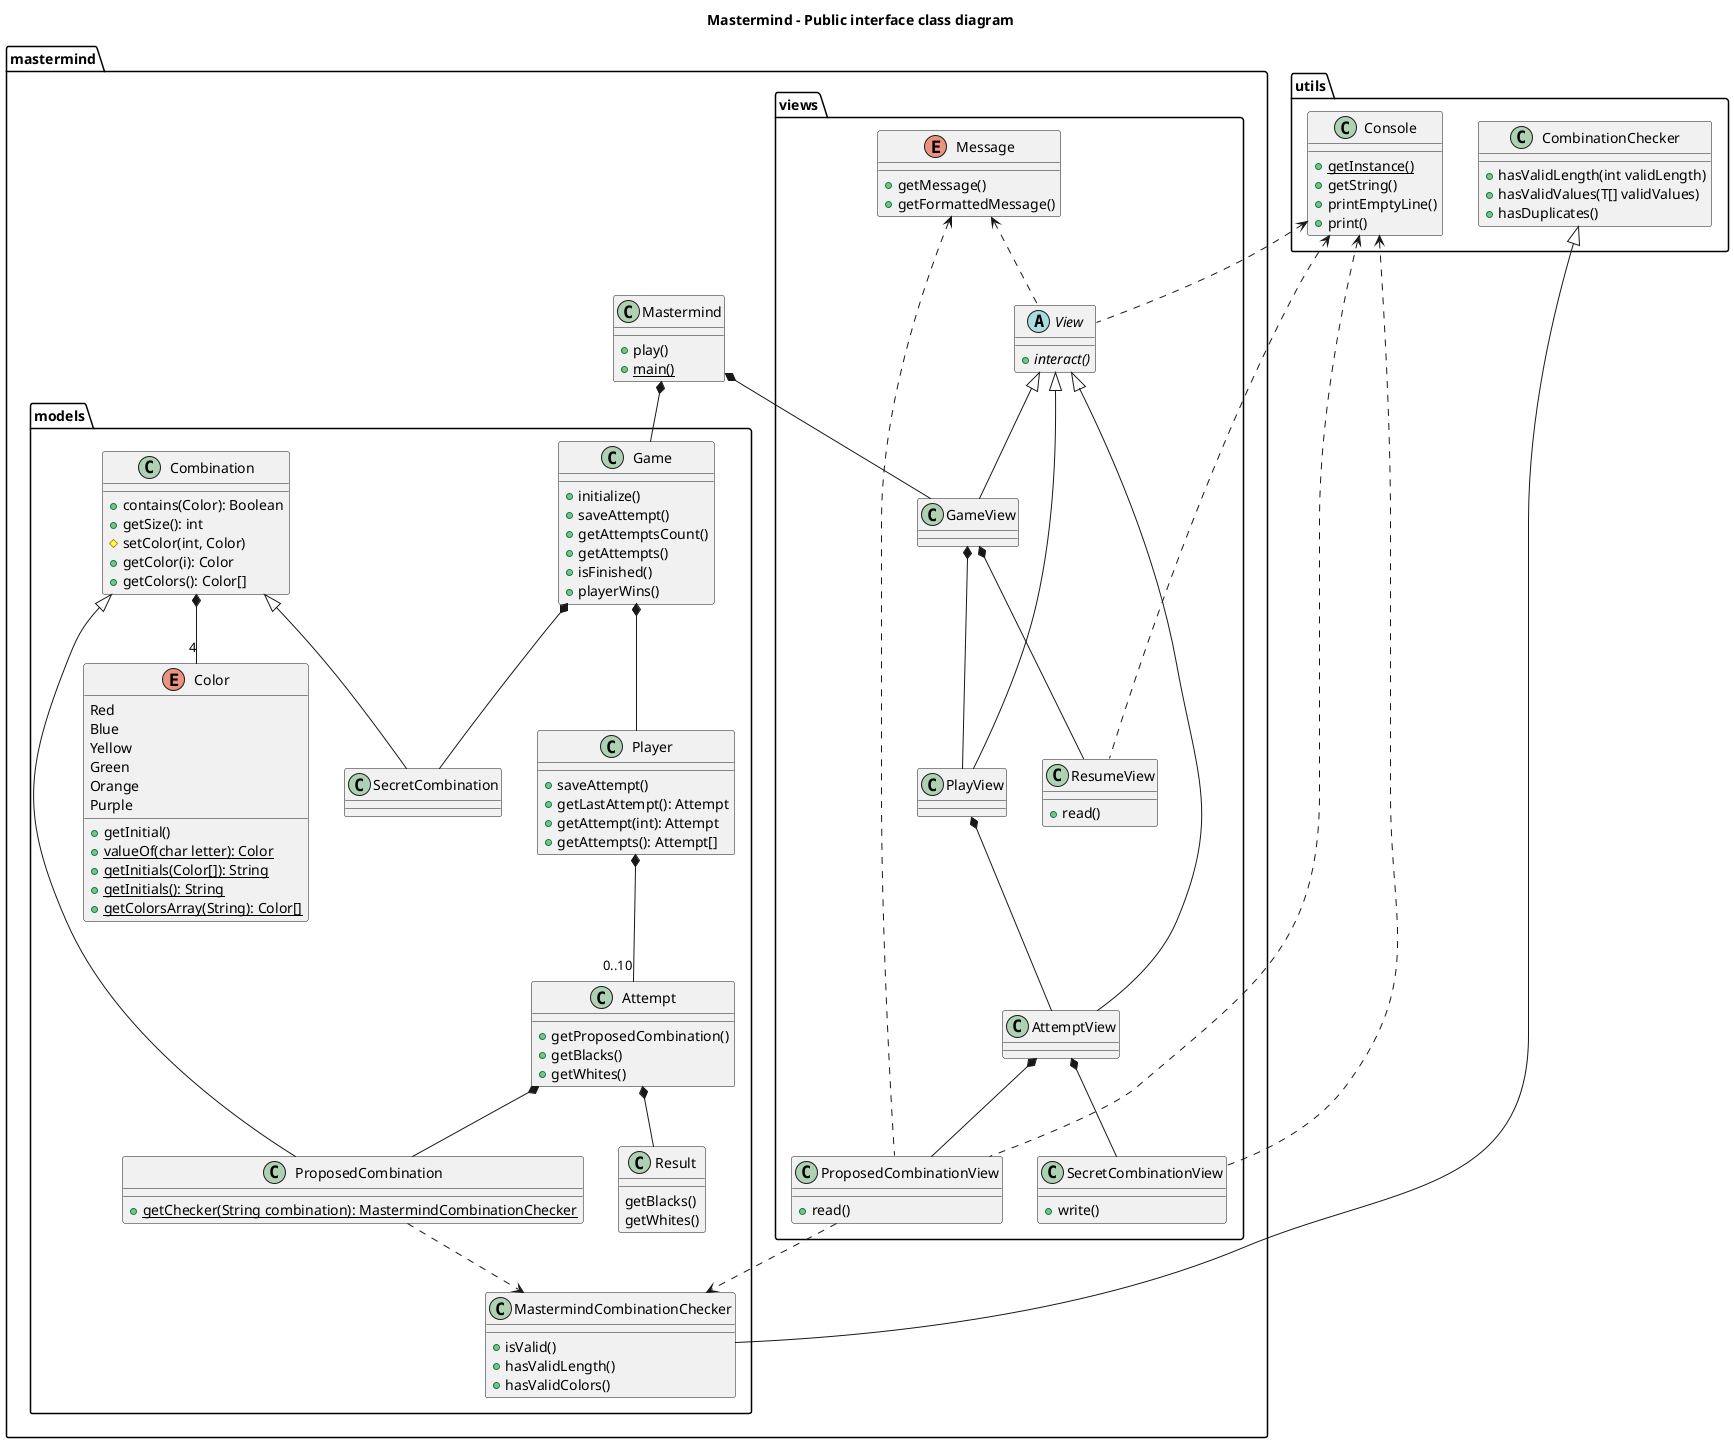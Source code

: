 @startuml

title Mastermind - Public interface class diagram
package mastermind{

    class Mastermind {
        +play()
        +{static} main()
    }
}
    
package mastermind.models {
    Mastermind *-- Game
    
    class Game {
        +initialize()
        +saveAttempt()
        +getAttemptsCount()
        +getAttempts()
        +isFinished()
        +playerWins()
    }
    Game *-- SecretCombination
    Game *-- Player
    
    class Combination{
        +contains(Color): Boolean
        +getSize(): int
        #setColor(int, Color)
        +getColor(i): Color
        +getColors(): Color[]
    }
    Combination *-- "4" Color
    Combination <|-- SecretCombination
    
    class ProposedCombination{
        +{static}getChecker(String combination): MastermindCombinationChecker
    }
    Combination <|-- ProposedCombination
    ProposedCombination ..> MastermindCombinationChecker
    
    class Attempt {
        +getProposedCombination()
        +getBlacks()
        +getWhites()
    }
    Attempt *-- ProposedCombination
    Attempt *-- Result
    
    class Result {
        getBlacks()
        getWhites()
    }
    
    class Player {
        +saveAttempt()
        +getLastAttempt(): Attempt
        +getAttempt(int): Attempt
        +getAttempts(): Attempt[]
    }
    Player *-- "0..10"Attempt
    
    Enum Color {
        Red
        Blue
        Yellow
        Green
        Orange
        Purple
        +getInitial()
        +{static}valueOf(char letter): Color
        +{static}getInitials(Color[]): String
        +{static}getInitials(): String
        +{static}getColorsArray(String): Color[]
    }
    
    class MastermindCombinationChecker{
        +isValid()
        +hasValidLength()
        +hasValidColors()
    }
    
}

package mastermind.views {
    Mastermind *-- GameView
    
    abstract class View {
        +{abstract}interact()
    }
    View <|-- GameView
    View <|-- PlayView
    View <|-- AttemptView
    
    class GameView{}
    GameView *-- PlayView
    GameView *-- ResumeView
    
    class PlayView{}
    PlayView *-- AttemptView
    
    class AttemptView{}
    AttemptView *-- ProposedCombinationView
    AttemptView *-- SecretCombinationView
    
    class ProposedCombinationView{
        +read()
    }
    ProposedCombinationView ..> MastermindCombinationChecker
    
    class SecretCombinationView{
        +write()
    }
    
    class ResumeView{
        +read()
    }
    
    enum Message{
        +getMessage()
        +getFormattedMessage()
    }
    Message <.. ProposedCombinationView
    Message <.. View
    
    
}

package utils {
    class Console {
        +{static}getInstance()
        +getString()
        +printEmptyLine()
        +print()
    }
    Console <.. View
    Console <.. ProposedCombinationView
    Console <.. SecretCombinationView
    Console <.. ResumeView
    
    class CombinationChecker {
        +hasValidLength(int validLength)
        +hasValidValues(T[] validValues)
        +hasDuplicates()
    }
    CombinationChecker <|-- MastermindCombinationChecker
@enduml
